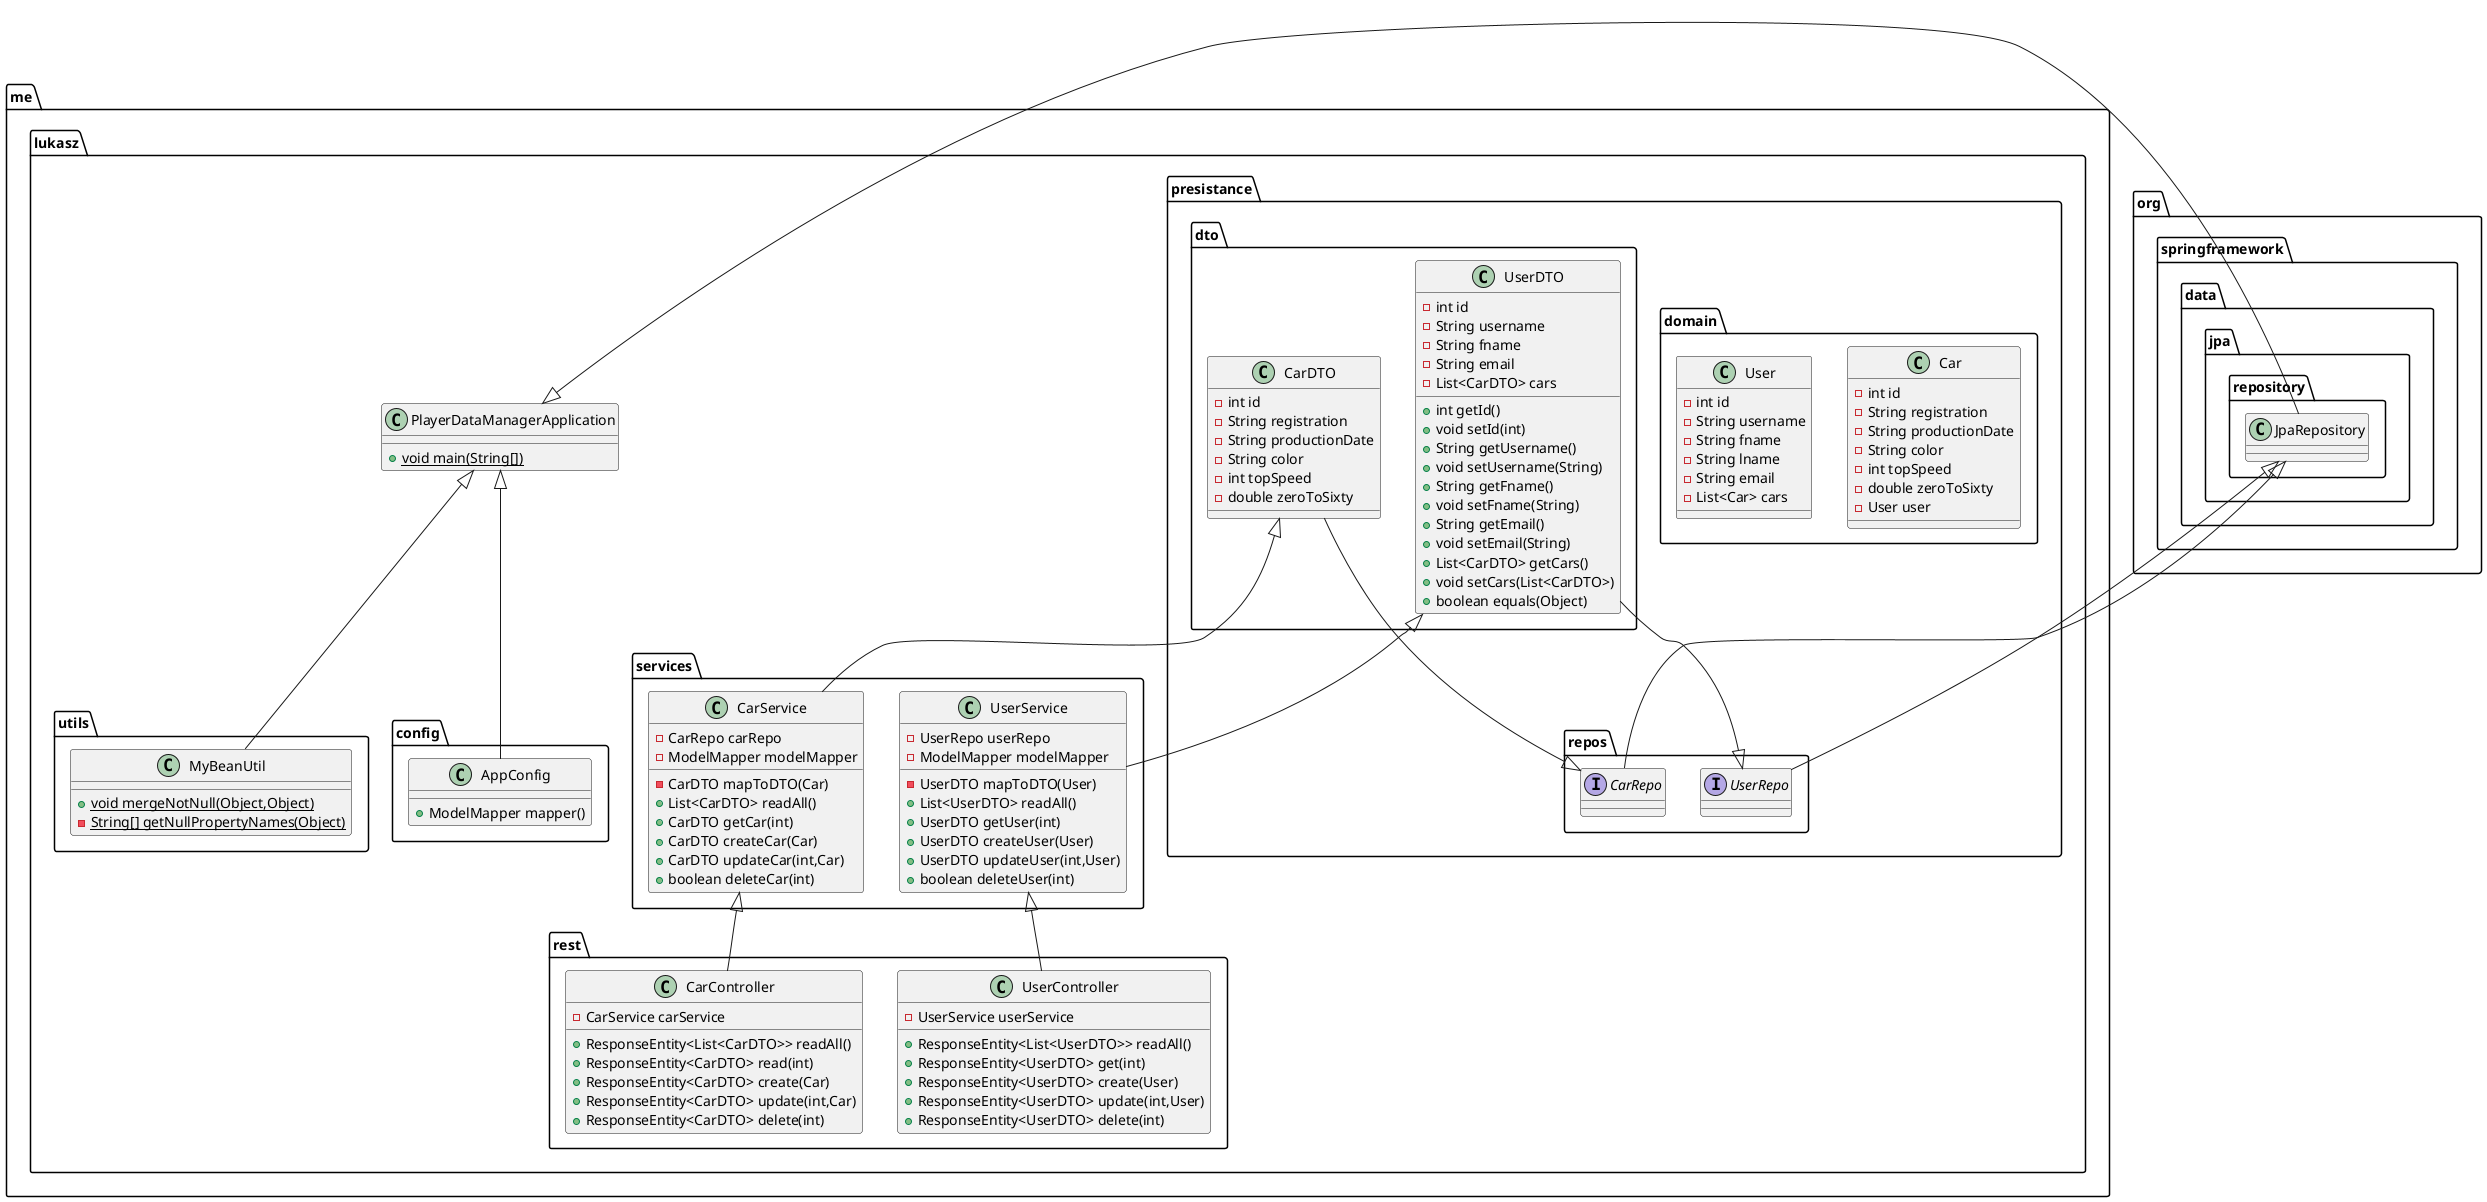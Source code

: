 @startuml
class me.lukasz.services.UserService {
- UserRepo userRepo
- ModelMapper modelMapper
- UserDTO mapToDTO(User)
+ List<UserDTO> readAll()
+ UserDTO getUser(int)
+ UserDTO createUser(User)
+ UserDTO updateUser(int,User)
+ boolean deleteUser(int)
}
class me.lukasz.utils.MyBeanUtil {
+ {static} void mergeNotNull(Object,Object)
- {static} String[] getNullPropertyNames(Object)
}
class me.lukasz.presistance.domain.Car {
- int id
- String registration
- String productionDate
- String color
- int topSpeed
- double zeroToSixty
- User user
}
class me.lukasz.PlayerDataManagerApplication {
+ {static} void main(String[])
}
class me.lukasz.presistance.dto.UserDTO {
- int id
- String username
- String fname
- String email
- List<CarDTO> cars
+ int getId()
+ void setId(int)
+ String getUsername()
+ void setUsername(String)
+ String getFname()
+ void setFname(String)
+ String getEmail()
+ void setEmail(String)
+ List<CarDTO> getCars()
+ void setCars(List<CarDTO>)
+ boolean equals(Object)
}
class me.lukasz.services.CarService {
- CarRepo carRepo
- ModelMapper modelMapper
- CarDTO mapToDTO(Car)
+ List<CarDTO> readAll()
+ CarDTO getCar(int)
+ CarDTO createCar(Car)
+ CarDTO updateCar(int,Car)
+ boolean deleteCar(int)
}
interface me.lukasz.presistance.repos.UserRepo {
}
class me.lukasz.rest.UserController {
- UserService userService
+ ResponseEntity<List<UserDTO>> readAll()
+ ResponseEntity<UserDTO> get(int)
+ ResponseEntity<UserDTO> create(User)
+ ResponseEntity<UserDTO> update(int,User)
+ ResponseEntity<UserDTO> delete(int)
}
class me.lukasz.presistance.domain.User {
- int id
- String username
- String fname
- String lname
- String email
- List<Car> cars
}
interface me.lukasz.presistance.repos.CarRepo {
}
class me.lukasz.rest.CarController {
- CarService carService
+ ResponseEntity<List<CarDTO>> readAll()
+ ResponseEntity<CarDTO> read(int)
+ ResponseEntity<CarDTO> create(Car)
+ ResponseEntity<CarDTO> update(int,Car)
+ ResponseEntity<CarDTO> delete(int)
}
class me.lukasz.presistance.dto.CarDTO {
- int id
- String registration
- String productionDate
- String color
- int topSpeed
- double zeroToSixty
}
class me.lukasz.config.AppConfig {
+ ModelMapper mapper()
}


org.springframework.data.jpa.repository.JpaRepository <|-- me.lukasz.presistance.repos.UserRepo
org.springframework.data.jpa.repository.JpaRepository <|-- me.lukasz.presistance.repos.CarRepo
me.lukasz.PlayerDataManagerApplication <|-- me.lukasz.config.AppConfig
me.lukasz.PlayerDataManagerApplication <|-- me.lukasz.utils.MyBeanUtil
me.lukasz.presistance.dto.CarDTO --|> me.lukasz.presistance.repos.CarRepo
me.lukasz.presistance.dto.UserDTO --|> me.lukasz.presistance.repos.UserRepo
me.lukasz.presistance.dto.CarDTO <|-- me.lukasz.services.CarService
me.lukasz.presistance.dto.UserDTO <|-- me.lukasz.services.UserService
me.lukasz.services.CarService <|-- me.lukasz.rest.CarController
me.lukasz.services.UserService <|-- me.lukasz.rest.UserController
me.lukasz.PlayerDataManagerApplication <|-- org.springframework.data.jpa.repository.JpaRepository
@enduml